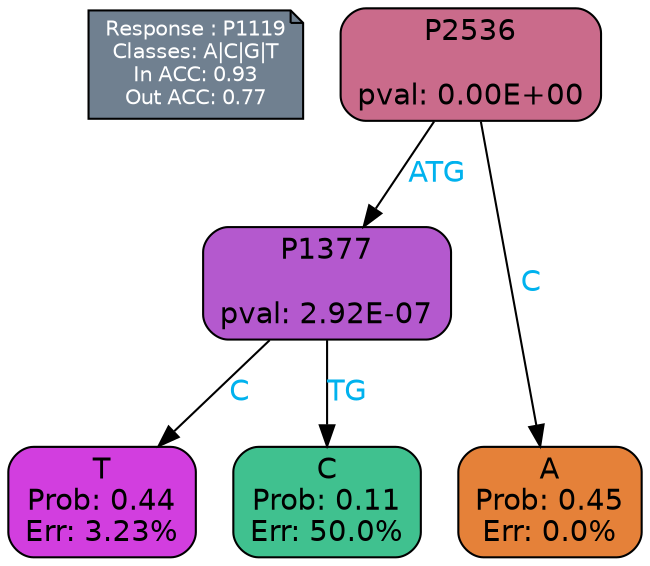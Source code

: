 digraph Tree {
node [shape=box, style="filled, rounded", color="black", fontname=helvetica] ;
graph [ranksep=equally, splines=polylines, bgcolor=transparent, dpi=600] ;
edge [fontname=helvetica] ;
LEGEND [label="Response : P1119
Classes: A|C|G|T
In ACC: 0.93
Out ACC: 0.77
",shape=note,align=left,style=filled,fillcolor="slategray",fontcolor="white",fontsize=10];1 [label="P2536

pval: 0.00E+00", fillcolor="#ca6b8b"] ;
2 [label="P1377

pval: 2.92E-07", fillcolor="#b459ce"] ;
3 [label="T
Prob: 0.44
Err: 3.23%", fillcolor="#d23edf"] ;
4 [label="C
Prob: 0.11
Err: 50.0%", fillcolor="#40c18f"] ;
5 [label="A
Prob: 0.45
Err: 0.0%", fillcolor="#e58139"] ;
1 -> 2 [label="ATG",fontcolor=deepskyblue2] ;
1 -> 5 [label="C",fontcolor=deepskyblue2] ;
2 -> 3 [label="C",fontcolor=deepskyblue2] ;
2 -> 4 [label="TG",fontcolor=deepskyblue2] ;
{rank = same; 3;4;5;}{rank = same; LEGEND;1;}}